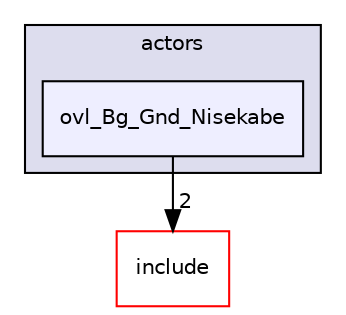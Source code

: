 digraph "src/overlays/actors/ovl_Bg_Gnd_Nisekabe" {
  compound=true
  node [ fontsize="10", fontname="Helvetica"];
  edge [ labelfontsize="10", labelfontname="Helvetica"];
  subgraph clusterdir_e93473484be31ce7bcb356bd643a22f8 {
    graph [ bgcolor="#ddddee", pencolor="black", label="actors" fontname="Helvetica", fontsize="10", URL="dir_e93473484be31ce7bcb356bd643a22f8.html"]
  dir_9c00714c6375bba0e94d80fb6dbf771c [shape=box, label="ovl_Bg_Gnd_Nisekabe", style="filled", fillcolor="#eeeeff", pencolor="black", URL="dir_9c00714c6375bba0e94d80fb6dbf771c.html"];
  }
  dir_d44c64559bbebec7f509842c48db8b23 [shape=box label="include" fillcolor="white" style="filled" color="red" URL="dir_d44c64559bbebec7f509842c48db8b23.html"];
  dir_9c00714c6375bba0e94d80fb6dbf771c->dir_d44c64559bbebec7f509842c48db8b23 [headlabel="2", labeldistance=1.5 headhref="dir_000032_000000.html"];
}
